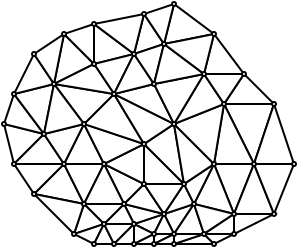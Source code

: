 <?xml version="1.0" encoding="UTF-8"?>
<dia:diagram xmlns:dia="http://www.lysator.liu.se/~alla/dia/">
  <dia:layer name="Background" visible="true">
    <dia:object type="Standard - Polygon" version="0" id="O0">
      <dia:attribute name="obj_pos">
        <dia:point val="9.5,8"/>
      </dia:attribute>
      <dia:attribute name="obj_bb">
        <dia:rectangle val="9.426,7.95;11.574,10.635"/>
      </dia:attribute>
      <dia:attribute name="poly_points">
        <dia:point val="9.5,8"/>
        <dia:point val="11.5,8"/>
        <dia:point val="10.5,10.5"/>
      </dia:attribute>
      <dia:attribute name="line_width">
        <dia:real val="0.1"/>
      </dia:attribute>
      <dia:attribute name="show_background">
        <dia:boolean val="true"/>
      </dia:attribute>
    </dia:object>
    <dia:object type="Standard - Polygon" version="0" id="O1">
      <dia:attribute name="obj_pos">
        <dia:point val="10.5,10.5"/>
      </dia:attribute>
      <dia:attribute name="obj_bb">
        <dia:rectangle val="10.426,7.865;12.574,10.55"/>
      </dia:attribute>
      <dia:attribute name="poly_points">
        <dia:point val="10.5,10.5"/>
        <dia:point val="11.5,8"/>
        <dia:point val="12.5,10.5"/>
      </dia:attribute>
      <dia:attribute name="line_width">
        <dia:real val="0.1"/>
      </dia:attribute>
      <dia:attribute name="show_background">
        <dia:boolean val="true"/>
      </dia:attribute>
    </dia:object>
    <dia:object type="Standard - Polygon" version="0" id="O2">
      <dia:attribute name="obj_pos">
        <dia:point val="11.5,8"/>
      </dia:attribute>
      <dia:attribute name="obj_bb">
        <dia:rectangle val="11.426,7.95;13.574,10.635"/>
      </dia:attribute>
      <dia:attribute name="poly_points">
        <dia:point val="11.5,8"/>
        <dia:point val="13.5,8"/>
        <dia:point val="12.5,10.5"/>
      </dia:attribute>
      <dia:attribute name="line_width">
        <dia:real val="0.1"/>
      </dia:attribute>
      <dia:attribute name="show_background">
        <dia:boolean val="true"/>
      </dia:attribute>
    </dia:object>
    <dia:object type="Standard - Polygon" version="0" id="O3">
      <dia:attribute name="obj_pos">
        <dia:point val="12.5,5"/>
      </dia:attribute>
      <dia:attribute name="obj_bb">
        <dia:rectangle val="9.919,4.95;12.569,8.13"/>
      </dia:attribute>
      <dia:attribute name="poly_points">
        <dia:point val="12.5,5"/>
        <dia:point val="10,5"/>
        <dia:point val="11.5,8"/>
      </dia:attribute>
      <dia:attribute name="line_width">
        <dia:real val="0.1"/>
      </dia:attribute>
      <dia:attribute name="show_background">
        <dia:boolean val="true"/>
      </dia:attribute>
    </dia:object>
    <dia:object type="Standard - Polygon" version="0" id="O4">
      <dia:attribute name="obj_pos">
        <dia:point val="9.5,8"/>
      </dia:attribute>
      <dia:attribute name="obj_bb">
        <dia:rectangle val="9.441,4.84;11.581,8.05"/>
      </dia:attribute>
      <dia:attribute name="poly_points">
        <dia:point val="9.5,8"/>
        <dia:point val="10,5"/>
        <dia:point val="11.5,8"/>
      </dia:attribute>
      <dia:attribute name="line_width">
        <dia:real val="0.1"/>
      </dia:attribute>
      <dia:attribute name="show_background">
        <dia:boolean val="true"/>
      </dia:attribute>
    </dia:object>
    <dia:object type="Standard - Polygon" version="0" id="O5">
      <dia:attribute name="obj_pos">
        <dia:point val="11.5,8"/>
      </dia:attribute>
      <dia:attribute name="obj_bb">
        <dia:rectangle val="11.431,4.842;13.569,8.05"/>
      </dia:attribute>
      <dia:attribute name="poly_points">
        <dia:point val="11.5,8"/>
        <dia:point val="12.5,5"/>
        <dia:point val="13.5,8"/>
      </dia:attribute>
      <dia:attribute name="line_width">
        <dia:real val="0.1"/>
      </dia:attribute>
      <dia:attribute name="show_background">
        <dia:boolean val="true"/>
      </dia:attribute>
    </dia:object>
    <dia:object type="Standard - Polygon" version="0" id="O6">
      <dia:attribute name="obj_pos">
        <dia:point val="7,10.5"/>
      </dia:attribute>
      <dia:attribute name="obj_bb">
        <dia:rectangle val="6.929,9.906;8.622,11.599"/>
      </dia:attribute>
      <dia:attribute name="poly_points">
        <dia:point val="7,10.5"/>
        <dia:point val="7.5,11.5"/>
        <dia:point val="8.5,10"/>
      </dia:attribute>
      <dia:attribute name="line_width">
        <dia:real val="0.1"/>
      </dia:attribute>
      <dia:attribute name="show_background">
        <dia:boolean val="true"/>
      </dia:attribute>
    </dia:object>
    <dia:object type="Standard - Polygon" version="0" id="O7">
      <dia:attribute name="obj_pos">
        <dia:point val="6.5,11.5"/>
      </dia:attribute>
      <dia:attribute name="obj_bb">
        <dia:rectangle val="5.37,10.414;7.099,11.567"/>
      </dia:attribute>
      <dia:attribute name="poly_points">
        <dia:point val="6.5,11.5"/>
        <dia:point val="7,10.5"/>
        <dia:point val="5.5,11"/>
      </dia:attribute>
      <dia:attribute name="line_width">
        <dia:real val="0.1"/>
      </dia:attribute>
      <dia:attribute name="show_background">
        <dia:boolean val="true"/>
      </dia:attribute>
    </dia:object>
    <dia:object type="Standard - Polygon" version="0" id="O8">
      <dia:attribute name="obj_pos">
        <dia:point val="7,10.5"/>
      </dia:attribute>
      <dia:attribute name="obj_bb">
        <dia:rectangle val="4.907,9.925;7.179,11.061"/>
      </dia:attribute>
      <dia:attribute name="poly_points">
        <dia:point val="7,10.5"/>
        <dia:point val="5,10"/>
        <dia:point val="5.5,11"/>
      </dia:attribute>
      <dia:attribute name="line_width">
        <dia:real val="0.1"/>
      </dia:attribute>
      <dia:attribute name="show_background">
        <dia:boolean val="true"/>
      </dia:attribute>
    </dia:object>
    <dia:object type="Standard - Polygon" version="0" id="O9">
      <dia:attribute name="obj_pos">
        <dia:point val="5,10"/>
      </dia:attribute>
      <dia:attribute name="obj_bb">
        <dia:rectangle val="4.902,8.922;7.113,10.58"/>
      </dia:attribute>
      <dia:attribute name="poly_points">
        <dia:point val="5,10"/>
        <dia:point val="6,9"/>
        <dia:point val="7,10.5"/>
      </dia:attribute>
      <dia:attribute name="line_width">
        <dia:real val="0.1"/>
      </dia:attribute>
      <dia:attribute name="show_background">
        <dia:boolean val="true"/>
      </dia:attribute>
    </dia:object>
    <dia:object type="Standard - Polygon" version="0" id="O10">
      <dia:attribute name="obj_pos">
        <dia:point val="6,9"/>
      </dia:attribute>
      <dia:attribute name="obj_bb">
        <dia:rectangle val="5.95,6.879;8.121,9.05"/>
      </dia:attribute>
      <dia:attribute name="poly_points">
        <dia:point val="6,9"/>
        <dia:point val="6,7"/>
        <dia:point val="8,9"/>
      </dia:attribute>
      <dia:attribute name="line_width">
        <dia:real val="0.1"/>
      </dia:attribute>
      <dia:attribute name="show_background">
        <dia:boolean val="true"/>
      </dia:attribute>
    </dia:object>
    <dia:object type="Standard - Polygon" version="0" id="O11">
      <dia:attribute name="obj_pos">
        <dia:point val="7,10.5"/>
      </dia:attribute>
      <dia:attribute name="obj_bb">
        <dia:rectangle val="6.878,8.901;8.57,10.594"/>
      </dia:attribute>
      <dia:attribute name="poly_points">
        <dia:point val="7,10.5"/>
        <dia:point val="8,9"/>
        <dia:point val="8.5,10"/>
      </dia:attribute>
      <dia:attribute name="line_width">
        <dia:real val="0.1"/>
      </dia:attribute>
      <dia:attribute name="show_background">
        <dia:boolean val="true"/>
      </dia:attribute>
    </dia:object>
    <dia:object type="Standard - Polygon" version="0" id="O12">
      <dia:attribute name="obj_pos">
        <dia:point val="6.5,11.5"/>
      </dia:attribute>
      <dia:attribute name="obj_bb">
        <dia:rectangle val="6.419,10.388;7.581,11.55"/>
      </dia:attribute>
      <dia:attribute name="poly_points">
        <dia:point val="6.5,11.5"/>
        <dia:point val="7,10.5"/>
        <dia:point val="7.5,11.5"/>
      </dia:attribute>
      <dia:attribute name="line_width">
        <dia:real val="0.1"/>
      </dia:attribute>
      <dia:attribute name="show_background">
        <dia:boolean val="true"/>
      </dia:attribute>
    </dia:object>
    <dia:object type="Standard - Polygon" version="0" id="O13">
      <dia:attribute name="obj_pos">
        <dia:point val="-0.5,8"/>
      </dia:attribute>
      <dia:attribute name="obj_bb">
        <dia:rectangle val="-1.069,5.931;1.098,8.098"/>
      </dia:attribute>
      <dia:attribute name="poly_points">
        <dia:point val="-0.5,8"/>
        <dia:point val="-1,6"/>
        <dia:point val="1,6.5"/>
      </dia:attribute>
      <dia:attribute name="line_width">
        <dia:real val="0.1"/>
      </dia:attribute>
      <dia:attribute name="show_background">
        <dia:boolean val="true"/>
      </dia:attribute>
    </dia:object>
    <dia:object type="Standard - Polygon" version="0" id="O14">
      <dia:attribute name="obj_pos">
        <dia:point val="1,6.5"/>
      </dia:attribute>
      <dia:attribute name="obj_bb">
        <dia:rectangle val="-1.065,4.394;1.125,6.583"/>
      </dia:attribute>
      <dia:attribute name="poly_points">
        <dia:point val="1,6.5"/>
        <dia:point val="-1,6"/>
        <dia:point val="-0.5,4.5"/>
      </dia:attribute>
      <dia:attribute name="line_width">
        <dia:real val="0.1"/>
      </dia:attribute>
      <dia:attribute name="show_background">
        <dia:boolean val="true"/>
      </dia:attribute>
    </dia:object>
    <dia:object type="Standard - Polygon" version="0" id="O15">
      <dia:attribute name="obj_pos">
        <dia:point val="3,10"/>
      </dia:attribute>
      <dia:attribute name="obj_bb">
        <dia:rectangle val="0.399,7.916;3.09,10.069"/>
      </dia:attribute>
      <dia:attribute name="poly_points">
        <dia:point val="3,10"/>
        <dia:point val="0.5,9.5"/>
        <dia:point val="2,8"/>
      </dia:attribute>
      <dia:attribute name="line_width">
        <dia:real val="0.1"/>
      </dia:attribute>
      <dia:attribute name="show_background">
        <dia:boolean val="true"/>
      </dia:attribute>
    </dia:object>
    <dia:object type="Standard - Polygon" version="0" id="O16">
      <dia:attribute name="obj_pos">
        <dia:point val="0.5,9.5"/>
      </dia:attribute>
      <dia:attribute name="obj_bb">
        <dia:rectangle val="-0.593,7.95;2.121,9.578"/>
      </dia:attribute>
      <dia:attribute name="poly_points">
        <dia:point val="0.5,9.5"/>
        <dia:point val="2,8"/>
        <dia:point val="-0.5,8"/>
      </dia:attribute>
      <dia:attribute name="line_width">
        <dia:real val="0.1"/>
      </dia:attribute>
      <dia:attribute name="show_background">
        <dia:boolean val="true"/>
      </dia:attribute>
    </dia:object>
    <dia:object type="Standard - Polygon" version="0" id="O17">
      <dia:attribute name="obj_pos">
        <dia:point val="1.5,4"/>
      </dia:attribute>
      <dia:attribute name="obj_bb">
        <dia:rectangle val="1.431,1.399;3.584,4.09"/>
      </dia:attribute>
      <dia:attribute name="poly_points">
        <dia:point val="1.5,4"/>
        <dia:point val="2,1.5"/>
        <dia:point val="3.5,3"/>
      </dia:attribute>
      <dia:attribute name="line_width">
        <dia:real val="0.1"/>
      </dia:attribute>
      <dia:attribute name="show_background">
        <dia:boolean val="true"/>
      </dia:attribute>
    </dia:object>
    <dia:object type="Standard - Polygon" version="0" id="O18">
      <dia:attribute name="obj_pos">
        <dia:point val="2,1.5"/>
      </dia:attribute>
      <dia:attribute name="obj_bb">
        <dia:rectangle val="1.907,0.931;3.55,3.121"/>
      </dia:attribute>
      <dia:attribute name="poly_points">
        <dia:point val="2,1.5"/>
        <dia:point val="3.5,1"/>
        <dia:point val="3.5,3"/>
      </dia:attribute>
      <dia:attribute name="line_width">
        <dia:real val="0.1"/>
      </dia:attribute>
      <dia:attribute name="show_background">
        <dia:boolean val="true"/>
      </dia:attribute>
    </dia:object>
    <dia:object type="Standard - Polygon" version="0" id="O19">
      <dia:attribute name="obj_pos">
        <dia:point val="1,6.5"/>
      </dia:attribute>
      <dia:attribute name="obj_bb">
        <dia:rectangle val="-0.585,3.932;1.565,6.619"/>
      </dia:attribute>
      <dia:attribute name="poly_points">
        <dia:point val="1,6.5"/>
        <dia:point val="-0.5,4.5"/>
        <dia:point val="1.5,4"/>
      </dia:attribute>
      <dia:attribute name="line_width">
        <dia:real val="0.1"/>
      </dia:attribute>
      <dia:attribute name="show_background">
        <dia:boolean val="true"/>
      </dia:attribute>
    </dia:object>
    <dia:object type="Standard - Polygon" version="0" id="O20">
      <dia:attribute name="obj_pos">
        <dia:point val="-0.5,4.5"/>
      </dia:attribute>
      <dia:attribute name="obj_bb">
        <dia:rectangle val="-0.593,2.401;1.581,4.575"/>
      </dia:attribute>
      <dia:attribute name="poly_points">
        <dia:point val="-0.5,4.5"/>
        <dia:point val="0.5,2.5"/>
        <dia:point val="1.5,4"/>
      </dia:attribute>
      <dia:attribute name="line_width">
        <dia:real val="0.1"/>
      </dia:attribute>
      <dia:attribute name="show_background">
        <dia:boolean val="true"/>
      </dia:attribute>
    </dia:object>
    <dia:object type="Standard - Polygon" version="0" id="O21">
      <dia:attribute name="obj_pos">
        <dia:point val="1.5,4"/>
      </dia:attribute>
      <dia:attribute name="obj_bb">
        <dia:rectangle val="0.431,1.391;2.073,4.128"/>
      </dia:attribute>
      <dia:attribute name="poly_points">
        <dia:point val="1.5,4"/>
        <dia:point val="0.5,2.5"/>
        <dia:point val="2,1.5"/>
      </dia:attribute>
      <dia:attribute name="line_width">
        <dia:real val="0.1"/>
      </dia:attribute>
      <dia:attribute name="show_background">
        <dia:boolean val="true"/>
      </dia:attribute>
    </dia:object>
    <dia:object type="Standard - Polygon" version="0" id="O22">
      <dia:attribute name="obj_pos">
        <dia:point val="7,2"/>
      </dia:attribute>
      <dia:attribute name="obj_bb">
        <dia:rectangle val="6.932,-0.085;9.619,2.065"/>
      </dia:attribute>
      <dia:attribute name="poly_points">
        <dia:point val="7,2"/>
        <dia:point val="7.5,0"/>
        <dia:point val="9.5,1.5"/>
      </dia:attribute>
      <dia:attribute name="line_width">
        <dia:real val="0.1"/>
      </dia:attribute>
      <dia:attribute name="show_background">
        <dia:boolean val="true"/>
      </dia:attribute>
    </dia:object>
    <dia:object type="Standard - Polygon" version="0" id="O23">
      <dia:attribute name="obj_pos">
        <dia:point val="5.5,2.5"/>
      </dia:attribute>
      <dia:attribute name="obj_bb">
        <dia:rectangle val="5.429,0.378;7.078,2.576"/>
      </dia:attribute>
      <dia:attribute name="poly_points">
        <dia:point val="5.5,2.5"/>
        <dia:point val="6,0.5"/>
        <dia:point val="7,2"/>
      </dia:attribute>
      <dia:attribute name="line_width">
        <dia:real val="0.1"/>
      </dia:attribute>
      <dia:attribute name="show_background">
        <dia:boolean val="true"/>
      </dia:attribute>
    </dia:object>
    <dia:object type="Standard - Polygon" version="0" id="O24">
      <dia:attribute name="obj_pos">
        <dia:point val="7,2"/>
      </dia:attribute>
      <dia:attribute name="obj_bb">
        <dia:rectangle val="5.922,-0.076;7.571,2.122"/>
      </dia:attribute>
      <dia:attribute name="poly_points">
        <dia:point val="7,2"/>
        <dia:point val="6,0.5"/>
        <dia:point val="7.5,0"/>
      </dia:attribute>
      <dia:attribute name="line_width">
        <dia:real val="0.1"/>
      </dia:attribute>
      <dia:attribute name="show_background">
        <dia:boolean val="true"/>
      </dia:attribute>
    </dia:object>
    <dia:object type="Standard - Polygon" version="0" id="O25">
      <dia:attribute name="obj_pos">
        <dia:point val="3.5,3"/>
      </dia:attribute>
      <dia:attribute name="obj_bb">
        <dia:rectangle val="3.45,0.9;5.614,3.064"/>
      </dia:attribute>
      <dia:attribute name="poly_points">
        <dia:point val="3.5,3"/>
        <dia:point val="3.5,1"/>
        <dia:point val="5.5,2.5"/>
      </dia:attribute>
      <dia:attribute name="line_width">
        <dia:real val="0.1"/>
      </dia:attribute>
      <dia:attribute name="show_background">
        <dia:boolean val="true"/>
      </dia:attribute>
    </dia:object>
    <dia:object type="Standard - Polygon" version="0" id="O26">
      <dia:attribute name="obj_pos">
        <dia:point val="8.5,10"/>
      </dia:attribute>
      <dia:attribute name="obj_bb">
        <dia:rectangle val="8.427,7.878;10.583,10.572"/>
      </dia:attribute>
      <dia:attribute name="poly_points">
        <dia:point val="8.5,10"/>
        <dia:point val="9.5,8"/>
        <dia:point val="10.5,10.5"/>
      </dia:attribute>
      <dia:attribute name="line_width">
        <dia:real val="0.1"/>
      </dia:attribute>
      <dia:attribute name="show_background">
        <dia:boolean val="true"/>
      </dia:attribute>
    </dia:object>
    <dia:object type="Standard - Polygon" version="0" id="O27">
      <dia:attribute name="obj_pos">
        <dia:point val="5.5,2.5"/>
      </dia:attribute>
      <dia:attribute name="obj_bb">
        <dia:rectangle val="3.381,0.435;6.068,2.585"/>
      </dia:attribute>
      <dia:attribute name="poly_points">
        <dia:point val="5.5,2.5"/>
        <dia:point val="6,0.5"/>
        <dia:point val="3.5,1"/>
      </dia:attribute>
      <dia:attribute name="line_width">
        <dia:real val="0.1"/>
      </dia:attribute>
      <dia:attribute name="show_background">
        <dia:boolean val="true"/>
      </dia:attribute>
    </dia:object>
    <dia:object type="Standard - Polygon" version="0" id="O28">
      <dia:attribute name="obj_pos">
        <dia:point val="4,11"/>
      </dia:attribute>
      <dia:attribute name="obj_bb">
        <dia:rectangle val="3.879,9.916;5.581,11.05"/>
      </dia:attribute>
      <dia:attribute name="poly_points">
        <dia:point val="4,11"/>
        <dia:point val="5,10"/>
        <dia:point val="5.5,11"/>
      </dia:attribute>
      <dia:attribute name="line_width">
        <dia:real val="0.1"/>
      </dia:attribute>
      <dia:attribute name="show_background">
        <dia:boolean val="true"/>
      </dia:attribute>
    </dia:object>
    <dia:object type="Standard - Polygon" version="0" id="O29">
      <dia:attribute name="obj_pos">
        <dia:point val="5,10"/>
      </dia:attribute>
      <dia:attribute name="obj_bb">
        <dia:rectangle val="2.879,9.95;5.121,11.071"/>
      </dia:attribute>
      <dia:attribute name="poly_points">
        <dia:point val="5,10"/>
        <dia:point val="3,10"/>
        <dia:point val="4,11"/>
      </dia:attribute>
      <dia:attribute name="line_width">
        <dia:real val="0.1"/>
      </dia:attribute>
      <dia:attribute name="show_background">
        <dia:boolean val="true"/>
      </dia:attribute>
    </dia:object>
    <dia:object type="Standard - Polygon" version="0" id="O30">
      <dia:attribute name="obj_pos">
        <dia:point val="2.5,11.5"/>
      </dia:attribute>
      <dia:attribute name="obj_bb">
        <dia:rectangle val="2.421,9.907;4.093,11.579"/>
      </dia:attribute>
      <dia:attribute name="poly_points">
        <dia:point val="2.5,11.5"/>
        <dia:point val="3,10"/>
        <dia:point val="4,11"/>
      </dia:attribute>
      <dia:attribute name="line_width">
        <dia:real val="0.1"/>
      </dia:attribute>
      <dia:attribute name="show_background">
        <dia:boolean val="true"/>
      </dia:attribute>
    </dia:object>
    <dia:object type="Standard - Polygon" version="0" id="O31">
      <dia:attribute name="obj_pos">
        <dia:point val="2.5,11.5"/>
      </dia:attribute>
      <dia:attribute name="obj_bb">
        <dia:rectangle val="0.348,9.419;3.065,11.593"/>
      </dia:attribute>
      <dia:attribute name="poly_points">
        <dia:point val="2.5,11.5"/>
        <dia:point val="0.5,9.5"/>
        <dia:point val="3,10"/>
      </dia:attribute>
      <dia:attribute name="line_width">
        <dia:real val="0.1"/>
      </dia:attribute>
      <dia:attribute name="show_background">
        <dia:boolean val="true"/>
      </dia:attribute>
    </dia:object>
    <dia:object type="Standard - Polygon" version="0" id="O32">
      <dia:attribute name="obj_pos">
        <dia:point val="7.5,11.5"/>
      </dia:attribute>
      <dia:attribute name="obj_bb">
        <dia:rectangle val="7.407,9.887;9.069,11.55"/>
      </dia:attribute>
      <dia:attribute name="poly_points">
        <dia:point val="7.5,11.5"/>
        <dia:point val="8.5,10"/>
        <dia:point val="9,11.5"/>
      </dia:attribute>
      <dia:attribute name="line_width">
        <dia:real val="0.1"/>
      </dia:attribute>
      <dia:attribute name="show_background">
        <dia:boolean val="true"/>
      </dia:attribute>
    </dia:object>
    <dia:object type="Standard - Polygon" version="0" id="O33">
      <dia:attribute name="obj_pos">
        <dia:point val="10.5,10.5"/>
      </dia:attribute>
      <dia:attribute name="obj_bb">
        <dia:rectangle val="8.424,9.929;10.622,11.578"/>
      </dia:attribute>
      <dia:attribute name="poly_points">
        <dia:point val="10.5,10.5"/>
        <dia:point val="8.5,10"/>
        <dia:point val="9,11.5"/>
      </dia:attribute>
      <dia:attribute name="line_width">
        <dia:real val="0.1"/>
      </dia:attribute>
      <dia:attribute name="show_background">
        <dia:boolean val="true"/>
      </dia:attribute>
    </dia:object>
    <dia:object type="Standard - Polygon" version="0" id="O34">
      <dia:attribute name="obj_pos">
        <dia:point val="2.5,11.5"/>
      </dia:attribute>
      <dia:attribute name="obj_bb">
        <dia:rectangle val="2.37,10.914;4.099,12.067"/>
      </dia:attribute>
      <dia:attribute name="poly_points">
        <dia:point val="2.5,11.5"/>
        <dia:point val="4,11"/>
        <dia:point val="3.5,12"/>
      </dia:attribute>
      <dia:attribute name="line_width">
        <dia:real val="0.1"/>
      </dia:attribute>
      <dia:attribute name="show_background">
        <dia:boolean val="true"/>
      </dia:attribute>
    </dia:object>
    <dia:object type="Standard - Polygon" version="0" id="O35">
      <dia:attribute name="obj_pos">
        <dia:point val="3.5,12"/>
      </dia:attribute>
      <dia:attribute name="obj_bb">
        <dia:rectangle val="3.419,10.888;4.581,12.05"/>
      </dia:attribute>
      <dia:attribute name="poly_points">
        <dia:point val="3.5,12"/>
        <dia:point val="4,11"/>
        <dia:point val="4.5,12"/>
      </dia:attribute>
      <dia:attribute name="line_width">
        <dia:real val="0.1"/>
      </dia:attribute>
      <dia:attribute name="show_background">
        <dia:boolean val="true"/>
      </dia:attribute>
    </dia:object>
    <dia:object type="Standard - Polygon" version="0" id="O36">
      <dia:attribute name="obj_pos">
        <dia:point val="4,11"/>
      </dia:attribute>
      <dia:attribute name="obj_bb">
        <dia:rectangle val="3.919,10.95;5.621,12.084"/>
      </dia:attribute>
      <dia:attribute name="poly_points">
        <dia:point val="4,11"/>
        <dia:point val="5.5,11"/>
        <dia:point val="4.5,12"/>
      </dia:attribute>
      <dia:attribute name="line_width">
        <dia:real val="0.1"/>
      </dia:attribute>
      <dia:attribute name="show_background">
        <dia:boolean val="true"/>
      </dia:attribute>
    </dia:object>
    <dia:object type="Standard - Polygon" version="0" id="O37">
      <dia:attribute name="obj_pos">
        <dia:point val="4.5,12"/>
      </dia:attribute>
      <dia:attribute name="obj_bb">
        <dia:rectangle val="4.379,10.879;5.55,12.05"/>
      </dia:attribute>
      <dia:attribute name="poly_points">
        <dia:point val="4.5,12"/>
        <dia:point val="5.5,11"/>
        <dia:point val="5.5,12"/>
      </dia:attribute>
      <dia:attribute name="line_width">
        <dia:real val="0.1"/>
      </dia:attribute>
      <dia:attribute name="show_background">
        <dia:boolean val="true"/>
      </dia:attribute>
    </dia:object>
    <dia:object type="Standard - Polygon" version="0" id="O38">
      <dia:attribute name="obj_pos">
        <dia:point val="5.5,12"/>
      </dia:attribute>
      <dia:attribute name="obj_bb">
        <dia:rectangle val="5.45,10.919;6.612,12.081"/>
      </dia:attribute>
      <dia:attribute name="poly_points">
        <dia:point val="5.5,12"/>
        <dia:point val="6.5,11.5"/>
        <dia:point val="5.5,11"/>
      </dia:attribute>
      <dia:attribute name="line_width">
        <dia:real val="0.1"/>
      </dia:attribute>
      <dia:attribute name="show_background">
        <dia:boolean val="true"/>
      </dia:attribute>
    </dia:object>
    <dia:object type="Standard - Polygon" version="0" id="O39">
      <dia:attribute name="obj_pos">
        <dia:point val="5.5,12"/>
      </dia:attribute>
      <dia:attribute name="obj_bb">
        <dia:rectangle val="5.288,11.419;6.55,12.05"/>
      </dia:attribute>
      <dia:attribute name="poly_points">
        <dia:point val="5.5,12"/>
        <dia:point val="6.5,11.5"/>
        <dia:point val="6.5,12"/>
      </dia:attribute>
      <dia:attribute name="line_width">
        <dia:real val="0.1"/>
      </dia:attribute>
      <dia:attribute name="show_background">
        <dia:boolean val="true"/>
      </dia:attribute>
    </dia:object>
    <dia:object type="Standard - Polygon" version="0" id="O40">
      <dia:attribute name="obj_pos">
        <dia:point val="6.5,12"/>
      </dia:attribute>
      <dia:attribute name="obj_bb">
        <dia:rectangle val="6.45,11.45;7.712,12.081"/>
      </dia:attribute>
      <dia:attribute name="poly_points">
        <dia:point val="6.5,12"/>
        <dia:point val="7.5,11.5"/>
        <dia:point val="6.5,11.5"/>
      </dia:attribute>
      <dia:attribute name="line_width">
        <dia:real val="0.1"/>
      </dia:attribute>
      <dia:attribute name="show_background">
        <dia:boolean val="true"/>
      </dia:attribute>
    </dia:object>
    <dia:object type="Standard - Polygon" version="0" id="O41">
      <dia:attribute name="obj_pos">
        <dia:point val="6.5,12"/>
      </dia:attribute>
      <dia:attribute name="obj_bb">
        <dia:rectangle val="6.288,11.419;7.55,12.05"/>
      </dia:attribute>
      <dia:attribute name="poly_points">
        <dia:point val="6.5,12"/>
        <dia:point val="7.5,11.5"/>
        <dia:point val="7.5,12"/>
      </dia:attribute>
      <dia:attribute name="line_width">
        <dia:real val="0.1"/>
      </dia:attribute>
      <dia:attribute name="show_background">
        <dia:boolean val="true"/>
      </dia:attribute>
    </dia:object>
    <dia:object type="Standard - Polygon" version="0" id="O42">
      <dia:attribute name="obj_pos">
        <dia:point val="7.5,12"/>
      </dia:attribute>
      <dia:attribute name="obj_bb">
        <dia:rectangle val="7.192,11.443;9.621,12.05"/>
      </dia:attribute>
      <dia:attribute name="poly_points">
        <dia:point val="7.5,12"/>
        <dia:point val="9,11.5"/>
        <dia:point val="9.5,12"/>
      </dia:attribute>
      <dia:attribute name="line_width">
        <dia:real val="0.1"/>
      </dia:attribute>
      <dia:attribute name="show_background">
        <dia:boolean val="true"/>
      </dia:attribute>
    </dia:object>
    <dia:object type="Standard - Polygon" version="0" id="O43">
      <dia:attribute name="obj_pos">
        <dia:point val="9,11.5"/>
      </dia:attribute>
      <dia:attribute name="obj_bb">
        <dia:rectangle val="8.879,11.45;10.712,12.061"/>
      </dia:attribute>
      <dia:attribute name="poly_points">
        <dia:point val="9,11.5"/>
        <dia:point val="10.5,11.5"/>
        <dia:point val="9.5,12"/>
      </dia:attribute>
      <dia:attribute name="line_width">
        <dia:real val="0.1"/>
      </dia:attribute>
      <dia:attribute name="show_background">
        <dia:boolean val="true"/>
      </dia:attribute>
    </dia:object>
    <dia:object type="Standard - Polygon" version="0" id="O44">
      <dia:attribute name="obj_pos">
        <dia:point val="9,11.5"/>
      </dia:attribute>
      <dia:attribute name="obj_bb">
        <dia:rectangle val="8.835,10.407;10.55,11.55"/>
      </dia:attribute>
      <dia:attribute name="poly_points">
        <dia:point val="9,11.5"/>
        <dia:point val="10.5,10.5"/>
        <dia:point val="10.5,11.5"/>
      </dia:attribute>
      <dia:attribute name="line_width">
        <dia:real val="0.1"/>
      </dia:attribute>
      <dia:attribute name="show_background">
        <dia:boolean val="true"/>
      </dia:attribute>
    </dia:object>
    <dia:object type="Standard - Polygon" version="0" id="O45">
      <dia:attribute name="obj_pos">
        <dia:point val="7.5,11.5"/>
      </dia:attribute>
      <dia:attribute name="obj_bb">
        <dia:rectangle val="7.45,11.45;9.308,12.069"/>
      </dia:attribute>
      <dia:attribute name="poly_points">
        <dia:point val="7.5,11.5"/>
        <dia:point val="9,11.5"/>
        <dia:point val="7.5,12"/>
      </dia:attribute>
      <dia:attribute name="line_width">
        <dia:real val="0.1"/>
      </dia:attribute>
      <dia:attribute name="show_background">
        <dia:boolean val="true"/>
      </dia:attribute>
    </dia:object>
    <dia:object type="Standard - Polygon" version="0" id="O46">
      <dia:attribute name="obj_pos">
        <dia:point val="10.5,11.5"/>
      </dia:attribute>
      <dia:attribute name="obj_bb">
        <dia:rectangle val="10.45,10.45;12.712,11.581"/>
      </dia:attribute>
      <dia:attribute name="poly_points">
        <dia:point val="10.5,11.5"/>
        <dia:point val="10.5,10.5"/>
        <dia:point val="12.5,10.5"/>
      </dia:attribute>
      <dia:attribute name="line_width">
        <dia:real val="0.1"/>
      </dia:attribute>
      <dia:attribute name="show_background">
        <dia:boolean val="true"/>
      </dia:attribute>
    </dia:object>
    <dia:object type="Standard - Polygon" version="0" id="O47">
      <dia:attribute name="obj_pos">
        <dia:point val="2,8"/>
      </dia:attribute>
      <dia:attribute name="obj_bb">
        <dia:rectangle val="-0.621,6.422;2.093,8.05"/>
      </dia:attribute>
      <dia:attribute name="poly_points">
        <dia:point val="2,8"/>
        <dia:point val="-0.5,8"/>
        <dia:point val="1,6.5"/>
      </dia:attribute>
      <dia:attribute name="line_width">
        <dia:real val="0.1"/>
      </dia:attribute>
      <dia:attribute name="show_background">
        <dia:boolean val="true"/>
      </dia:attribute>
    </dia:object>
    <dia:object type="Standard - Polygon" version="0" id="O48">
      <dia:attribute name="obj_pos">
        <dia:point val="12.5,5"/>
      </dia:attribute>
      <dia:attribute name="obj_bb">
        <dia:rectangle val="9.907,3.422;12.621,5.05"/>
      </dia:attribute>
      <dia:attribute name="poly_points">
        <dia:point val="12.5,5"/>
        <dia:point val="10,5"/>
        <dia:point val="11,3.5"/>
      </dia:attribute>
      <dia:attribute name="line_width">
        <dia:real val="0.1"/>
      </dia:attribute>
      <dia:attribute name="show_background">
        <dia:boolean val="true"/>
      </dia:attribute>
    </dia:object>
    <dia:object type="Standard - Polygon" version="0" id="O49">
      <dia:attribute name="obj_pos">
        <dia:point val="2,8"/>
      </dia:attribute>
      <dia:attribute name="obj_bb">
        <dia:rectangle val="1.919,7.95;4.081,10.112"/>
      </dia:attribute>
      <dia:attribute name="poly_points">
        <dia:point val="2,8"/>
        <dia:point val="4,8"/>
        <dia:point val="3,10"/>
      </dia:attribute>
      <dia:attribute name="line_width">
        <dia:real val="0.1"/>
      </dia:attribute>
      <dia:attribute name="show_background">
        <dia:boolean val="true"/>
      </dia:attribute>
    </dia:object>
    <dia:object type="Standard - Polygon" version="0" id="O50">
      <dia:attribute name="obj_pos">
        <dia:point val="4,8"/>
      </dia:attribute>
      <dia:attribute name="obj_bb">
        <dia:rectangle val="3.888,7.888;6.084,10.084"/>
      </dia:attribute>
      <dia:attribute name="poly_points">
        <dia:point val="4,8"/>
        <dia:point val="6,9"/>
        <dia:point val="5,10"/>
      </dia:attribute>
      <dia:attribute name="line_width">
        <dia:real val="0.1"/>
      </dia:attribute>
      <dia:attribute name="show_background">
        <dia:boolean val="true"/>
      </dia:attribute>
    </dia:object>
    <dia:object type="Standard - Polygon" version="0" id="O51">
      <dia:attribute name="obj_pos">
        <dia:point val="3,10"/>
      </dia:attribute>
      <dia:attribute name="obj_bb">
        <dia:rectangle val="2.919,7.888;5.081,10.05"/>
      </dia:attribute>
      <dia:attribute name="poly_points">
        <dia:point val="3,10"/>
        <dia:point val="4,8"/>
        <dia:point val="5,10"/>
      </dia:attribute>
      <dia:attribute name="line_width">
        <dia:real val="0.1"/>
      </dia:attribute>
      <dia:attribute name="show_background">
        <dia:boolean val="true"/>
      </dia:attribute>
    </dia:object>
    <dia:object type="Standard - Polygon" version="0" id="O52">
      <dia:attribute name="obj_pos">
        <dia:point val="6,9"/>
      </dia:attribute>
      <dia:attribute name="obj_bb">
        <dia:rectangle val="5.907,8.95;8.093,10.59"/>
      </dia:attribute>
      <dia:attribute name="poly_points">
        <dia:point val="6,9"/>
        <dia:point val="8,9"/>
        <dia:point val="7,10.5"/>
      </dia:attribute>
      <dia:attribute name="line_width">
        <dia:real val="0.1"/>
      </dia:attribute>
      <dia:attribute name="show_background">
        <dia:boolean val="true"/>
      </dia:attribute>
    </dia:object>
    <dia:object type="Standard - Polygon" version="0" id="O53">
      <dia:attribute name="obj_pos">
        <dia:point val="3,6"/>
      </dia:attribute>
      <dia:attribute name="obj_bb">
        <dia:rectangle val="1.919,5.888;4.081,8.05"/>
      </dia:attribute>
      <dia:attribute name="poly_points">
        <dia:point val="3,6"/>
        <dia:point val="4,8"/>
        <dia:point val="2,8"/>
      </dia:attribute>
      <dia:attribute name="line_width">
        <dia:real val="0.1"/>
      </dia:attribute>
      <dia:attribute name="show_background">
        <dia:boolean val="true"/>
      </dia:attribute>
    </dia:object>
    <dia:object type="Standard - Polygon" version="0" id="O54">
      <dia:attribute name="obj_pos">
        <dia:point val="4,8"/>
      </dia:attribute>
      <dia:attribute name="obj_bb">
        <dia:rectangle val="3.888,6.919;6.05,9.081"/>
      </dia:attribute>
      <dia:attribute name="poly_points">
        <dia:point val="4,8"/>
        <dia:point val="6,7"/>
        <dia:point val="6,9"/>
      </dia:attribute>
      <dia:attribute name="line_width">
        <dia:real val="0.1"/>
      </dia:attribute>
      <dia:attribute name="show_background">
        <dia:boolean val="true"/>
      </dia:attribute>
    </dia:object>
    <dia:object type="Standard - Polygon" version="0" id="O55">
      <dia:attribute name="obj_pos">
        <dia:point val="3,6"/>
      </dia:attribute>
      <dia:attribute name="obj_bb">
        <dia:rectangle val="2.901,5.914;6.13,8.067"/>
      </dia:attribute>
      <dia:attribute name="poly_points">
        <dia:point val="3,6"/>
        <dia:point val="6,7"/>
        <dia:point val="4,8"/>
      </dia:attribute>
      <dia:attribute name="line_width">
        <dia:real val="0.1"/>
      </dia:attribute>
      <dia:attribute name="show_background">
        <dia:boolean val="true"/>
      </dia:attribute>
    </dia:object>
    <dia:object type="Standard - Polygon" version="0" id="O56">
      <dia:attribute name="obj_pos">
        <dia:point val="3,6"/>
      </dia:attribute>
      <dia:attribute name="obj_bb">
        <dia:rectangle val="2.907,4.419;6.112,7.09"/>
      </dia:attribute>
      <dia:attribute name="poly_points">
        <dia:point val="3,6"/>
        <dia:point val="4.5,4.5"/>
        <dia:point val="6,7"/>
      </dia:attribute>
      <dia:attribute name="line_width">
        <dia:real val="0.1"/>
      </dia:attribute>
      <dia:attribute name="show_background">
        <dia:boolean val="true"/>
      </dia:attribute>
    </dia:object>
    <dia:object type="Standard - Polygon" version="0" id="O57">
      <dia:attribute name="obj_pos">
        <dia:point val="6,7"/>
      </dia:attribute>
      <dia:attribute name="obj_bb">
        <dia:rectangle val="5.922,5.915;8.075,9.146"/>
      </dia:attribute>
      <dia:attribute name="poly_points">
        <dia:point val="6,7"/>
        <dia:point val="7.5,6"/>
        <dia:point val="8,9"/>
      </dia:attribute>
      <dia:attribute name="line_width">
        <dia:real val="0.1"/>
      </dia:attribute>
      <dia:attribute name="show_background">
        <dia:boolean val="true"/>
      </dia:attribute>
    </dia:object>
    <dia:object type="Standard - Polygon" version="0" id="O58">
      <dia:attribute name="obj_pos">
        <dia:point val="4.5,4.5"/>
      </dia:attribute>
      <dia:attribute name="obj_bb">
        <dia:rectangle val="4.369,4.378;7.599,7.071"/>
      </dia:attribute>
      <dia:attribute name="poly_points">
        <dia:point val="4.5,4.5"/>
        <dia:point val="7.5,6"/>
        <dia:point val="6,7"/>
      </dia:attribute>
      <dia:attribute name="line_width">
        <dia:real val="0.1"/>
      </dia:attribute>
      <dia:attribute name="show_background">
        <dia:boolean val="true"/>
      </dia:attribute>
    </dia:object>
    <dia:object type="Standard - Polygon" version="0" id="O59">
      <dia:attribute name="obj_pos">
        <dia:point val="8,9"/>
      </dia:attribute>
      <dia:attribute name="obj_bb">
        <dia:rectangle val="7.936,7.854;9.629,10.112"/>
      </dia:attribute>
      <dia:attribute name="poly_points">
        <dia:point val="8,9"/>
        <dia:point val="9.5,8"/>
        <dia:point val="8.5,10"/>
      </dia:attribute>
      <dia:attribute name="line_width">
        <dia:real val="0.1"/>
      </dia:attribute>
      <dia:attribute name="show_background">
        <dia:boolean val="true"/>
      </dia:attribute>
    </dia:object>
    <dia:object type="Standard - Polygon" version="0" id="O60">
      <dia:attribute name="obj_pos">
        <dia:point val="8,9"/>
      </dia:attribute>
      <dia:attribute name="obj_bb">
        <dia:rectangle val="7.425,5.854;9.578,9.085"/>
      </dia:attribute>
      <dia:attribute name="poly_points">
        <dia:point val="8,9"/>
        <dia:point val="7.5,6"/>
        <dia:point val="9.5,8"/>
      </dia:attribute>
      <dia:attribute name="line_width">
        <dia:real val="0.1"/>
      </dia:attribute>
      <dia:attribute name="show_background">
        <dia:boolean val="true"/>
      </dia:attribute>
    </dia:object>
    <dia:object type="Standard - Polygon" version="0" id="O61">
      <dia:attribute name="obj_pos">
        <dia:point val="7.5,6"/>
      </dia:attribute>
      <dia:attribute name="obj_bb">
        <dia:rectangle val="7.411,4.921;10.064,8.104"/>
      </dia:attribute>
      <dia:attribute name="poly_points">
        <dia:point val="7.5,6"/>
        <dia:point val="10,5"/>
        <dia:point val="9.5,8"/>
      </dia:attribute>
      <dia:attribute name="line_width">
        <dia:real val="0.1"/>
      </dia:attribute>
      <dia:attribute name="show_background">
        <dia:boolean val="true"/>
      </dia:attribute>
    </dia:object>
    <dia:object type="Standard - Polygon" version="0" id="O62">
      <dia:attribute name="obj_pos">
        <dia:point val="7.5,6"/>
      </dia:attribute>
      <dia:attribute name="obj_bb">
        <dia:rectangle val="7.381,3.407;10.076,6.102"/>
      </dia:attribute>
      <dia:attribute name="poly_points">
        <dia:point val="7.5,6"/>
        <dia:point val="9,3.5"/>
        <dia:point val="10,5"/>
      </dia:attribute>
      <dia:attribute name="line_width">
        <dia:real val="0.1"/>
      </dia:attribute>
      <dia:attribute name="show_background">
        <dia:boolean val="true"/>
      </dia:attribute>
    </dia:object>
    <dia:object type="Standard - Polygon" version="0" id="O63">
      <dia:attribute name="obj_pos">
        <dia:point val="4.5,4.5"/>
      </dia:attribute>
      <dia:attribute name="obj_bb">
        <dia:rectangle val="4.357,3.942;7.612,6.112"/>
      </dia:attribute>
      <dia:attribute name="poly_points">
        <dia:point val="4.5,4.5"/>
        <dia:point val="6.5,4"/>
        <dia:point val="7.5,6"/>
      </dia:attribute>
      <dia:attribute name="line_width">
        <dia:real val="0.1"/>
      </dia:attribute>
      <dia:attribute name="show_background">
        <dia:boolean val="true"/>
      </dia:attribute>
    </dia:object>
    <dia:object type="Standard - Polygon" version="0" id="O64">
      <dia:attribute name="obj_pos">
        <dia:point val="6.5,4"/>
      </dia:attribute>
      <dia:attribute name="obj_bb">
        <dia:rectangle val="6.426,3.429;9.101,6.104"/>
      </dia:attribute>
      <dia:attribute name="poly_points">
        <dia:point val="6.5,4"/>
        <dia:point val="9,3.5"/>
        <dia:point val="7.5,6"/>
      </dia:attribute>
      <dia:attribute name="line_width">
        <dia:real val="0.1"/>
      </dia:attribute>
      <dia:attribute name="show_background">
        <dia:boolean val="true"/>
      </dia:attribute>
    </dia:object>
    <dia:object type="Standard - Polygon" version="0" id="O65">
      <dia:attribute name="obj_pos">
        <dia:point val="1.5,4"/>
      </dia:attribute>
      <dia:attribute name="obj_bb">
        <dia:rectangle val="1.385,3.93;4.604,6.076"/>
      </dia:attribute>
      <dia:attribute name="poly_points">
        <dia:point val="1.5,4"/>
        <dia:point val="4.5,4.5"/>
        <dia:point val="3,6"/>
      </dia:attribute>
      <dia:attribute name="line_width">
        <dia:real val="0.1"/>
      </dia:attribute>
      <dia:attribute name="show_background">
        <dia:boolean val="true"/>
      </dia:attribute>
    </dia:object>
    <dia:object type="Standard - Polygon" version="0" id="O66">
      <dia:attribute name="obj_pos">
        <dia:point val="1,6.5"/>
      </dia:attribute>
      <dia:attribute name="obj_bb">
        <dia:rectangle val="0.919,5.925;3.093,8.099"/>
      </dia:attribute>
      <dia:attribute name="poly_points">
        <dia:point val="1,6.5"/>
        <dia:point val="3,6"/>
        <dia:point val="2,8"/>
      </dia:attribute>
      <dia:attribute name="line_width">
        <dia:real val="0.1"/>
      </dia:attribute>
      <dia:attribute name="show_background">
        <dia:boolean val="true"/>
      </dia:attribute>
    </dia:object>
    <dia:object type="Standard - Polygon" version="0" id="O67">
      <dia:attribute name="obj_pos">
        <dia:point val="1,6.5"/>
      </dia:attribute>
      <dia:attribute name="obj_bb">
        <dia:rectangle val="0.935,3.881;3.085,6.568"/>
      </dia:attribute>
      <dia:attribute name="poly_points">
        <dia:point val="1,6.5"/>
        <dia:point val="1.5,4"/>
        <dia:point val="3,6"/>
      </dia:attribute>
      <dia:attribute name="line_width">
        <dia:real val="0.1"/>
      </dia:attribute>
      <dia:attribute name="show_background">
        <dia:boolean val="true"/>
      </dia:attribute>
    </dia:object>
    <dia:object type="Standard - Polygon" version="0" id="O68">
      <dia:attribute name="obj_pos">
        <dia:point val="3.5,3"/>
      </dia:attribute>
      <dia:attribute name="obj_bb">
        <dia:rectangle val="3.419,2.425;5.593,4.599"/>
      </dia:attribute>
      <dia:attribute name="poly_points">
        <dia:point val="3.5,3"/>
        <dia:point val="5.5,2.5"/>
        <dia:point val="4.5,4.5"/>
      </dia:attribute>
      <dia:attribute name="line_width">
        <dia:real val="0.1"/>
      </dia:attribute>
      <dia:attribute name="show_background">
        <dia:boolean val="true"/>
      </dia:attribute>
    </dia:object>
    <dia:object type="Standard - Polygon" version="0" id="O69">
      <dia:attribute name="obj_pos">
        <dia:point val="1.5,4"/>
      </dia:attribute>
      <dia:attribute name="obj_bb">
        <dia:rectangle val="1.34,2.936;4.606,4.568"/>
      </dia:attribute>
      <dia:attribute name="poly_points">
        <dia:point val="1.5,4"/>
        <dia:point val="3.5,3"/>
        <dia:point val="4.5,4.5"/>
      </dia:attribute>
      <dia:attribute name="line_width">
        <dia:real val="0.1"/>
      </dia:attribute>
      <dia:attribute name="show_background">
        <dia:boolean val="true"/>
      </dia:attribute>
    </dia:object>
    <dia:object type="Standard - Polygon" version="0" id="O70">
      <dia:attribute name="obj_pos">
        <dia:point val="4.5,4.5"/>
      </dia:attribute>
      <dia:attribute name="obj_bb">
        <dia:rectangle val="4.407,2.401;6.581,4.575"/>
      </dia:attribute>
      <dia:attribute name="poly_points">
        <dia:point val="4.5,4.5"/>
        <dia:point val="5.5,2.5"/>
        <dia:point val="6.5,4"/>
      </dia:attribute>
      <dia:attribute name="line_width">
        <dia:real val="0.1"/>
      </dia:attribute>
      <dia:attribute name="show_background">
        <dia:boolean val="true"/>
      </dia:attribute>
    </dia:object>
    <dia:object type="Standard - Polygon" version="0" id="O71">
      <dia:attribute name="obj_pos">
        <dia:point val="5.5,2.5"/>
      </dia:attribute>
      <dia:attribute name="obj_bb">
        <dia:rectangle val="5.422,1.924;7.071,4.122"/>
      </dia:attribute>
      <dia:attribute name="poly_points">
        <dia:point val="5.5,2.5"/>
        <dia:point val="7,2"/>
        <dia:point val="6.5,4"/>
      </dia:attribute>
      <dia:attribute name="line_width">
        <dia:real val="0.1"/>
      </dia:attribute>
      <dia:attribute name="show_background">
        <dia:boolean val="true"/>
      </dia:attribute>
    </dia:object>
    <dia:object type="Standard - Polygon" version="0" id="O72">
      <dia:attribute name="obj_pos">
        <dia:point val="6.5,4"/>
      </dia:attribute>
      <dia:attribute name="obj_bb">
        <dia:rectangle val="6.432,1.915;9.119,4.065"/>
      </dia:attribute>
      <dia:attribute name="poly_points">
        <dia:point val="6.5,4"/>
        <dia:point val="7,2"/>
        <dia:point val="9,3.5"/>
      </dia:attribute>
      <dia:attribute name="line_width">
        <dia:real val="0.1"/>
      </dia:attribute>
      <dia:attribute name="show_background">
        <dia:boolean val="true"/>
      </dia:attribute>
    </dia:object>
    <dia:object type="Standard - Polygon" version="0" id="O73">
      <dia:attribute name="obj_pos">
        <dia:point val="9,3.5"/>
      </dia:attribute>
      <dia:attribute name="obj_bb">
        <dia:rectangle val="8.907,3.45;11.093,5.09"/>
      </dia:attribute>
      <dia:attribute name="poly_points">
        <dia:point val="9,3.5"/>
        <dia:point val="11,3.5"/>
        <dia:point val="10,5"/>
      </dia:attribute>
      <dia:attribute name="line_width">
        <dia:real val="0.1"/>
      </dia:attribute>
      <dia:attribute name="show_background">
        <dia:boolean val="true"/>
      </dia:attribute>
    </dia:object>
    <dia:object type="Standard - Polygon" version="0" id="O74">
      <dia:attribute name="obj_pos">
        <dia:point val="9,3.5"/>
      </dia:attribute>
      <dia:attribute name="obj_bb">
        <dia:rectangle val="8.936,1.386;11.1,3.55"/>
      </dia:attribute>
      <dia:attribute name="poly_points">
        <dia:point val="9,3.5"/>
        <dia:point val="9.5,1.5"/>
        <dia:point val="11,3.5"/>
      </dia:attribute>
      <dia:attribute name="line_width">
        <dia:real val="0.1"/>
      </dia:attribute>
      <dia:attribute name="show_background">
        <dia:boolean val="true"/>
      </dia:attribute>
    </dia:object>
    <dia:object type="Standard - Polygon" version="0" id="O75">
      <dia:attribute name="obj_pos">
        <dia:point val="7,2"/>
      </dia:attribute>
      <dia:attribute name="obj_bb">
        <dia:rectangle val="6.881,1.435;9.568,3.585"/>
      </dia:attribute>
      <dia:attribute name="poly_points">
        <dia:point val="7,2"/>
        <dia:point val="9.5,1.5"/>
        <dia:point val="9,3.5"/>
      </dia:attribute>
      <dia:attribute name="line_width">
        <dia:real val="0.1"/>
      </dia:attribute>
      <dia:attribute name="show_background">
        <dia:boolean val="true"/>
      </dia:attribute>
    </dia:object>
    <dia:object type="Standard - Ellipse" version="0" id="O76">
      <dia:attribute name="obj_pos">
        <dia:point val="11.4,7.9"/>
      </dia:attribute>
      <dia:attribute name="obj_bb">
        <dia:rectangle val="11.35,7.85;11.65,8.15"/>
      </dia:attribute>
      <dia:attribute name="elem_corner">
        <dia:point val="11.4,7.9"/>
      </dia:attribute>
      <dia:attribute name="elem_width">
        <dia:real val="0.2"/>
      </dia:attribute>
      <dia:attribute name="elem_height">
        <dia:real val="0.2"/>
      </dia:attribute>
      <dia:attribute name="border_width">
        <dia:real val="0.1"/>
      </dia:attribute>
    </dia:object>
    <dia:object type="Standard - Ellipse" version="0" id="O77">
      <dia:attribute name="obj_pos">
        <dia:point val="10.4,10.4"/>
      </dia:attribute>
      <dia:attribute name="obj_bb">
        <dia:rectangle val="10.35,10.35;10.65,10.65"/>
      </dia:attribute>
      <dia:attribute name="elem_corner">
        <dia:point val="10.4,10.4"/>
      </dia:attribute>
      <dia:attribute name="elem_width">
        <dia:real val="0.2"/>
      </dia:attribute>
      <dia:attribute name="elem_height">
        <dia:real val="0.2"/>
      </dia:attribute>
      <dia:attribute name="border_width">
        <dia:real val="0.1"/>
      </dia:attribute>
    </dia:object>
    <dia:object type="Standard - Ellipse" version="0" id="O78">
      <dia:attribute name="obj_pos">
        <dia:point val="8.4,9.9"/>
      </dia:attribute>
      <dia:attribute name="obj_bb">
        <dia:rectangle val="8.35,9.85;8.65,10.15"/>
      </dia:attribute>
      <dia:attribute name="elem_corner">
        <dia:point val="8.4,9.9"/>
      </dia:attribute>
      <dia:attribute name="elem_width">
        <dia:real val="0.2"/>
      </dia:attribute>
      <dia:attribute name="elem_height">
        <dia:real val="0.2"/>
      </dia:attribute>
      <dia:attribute name="border_width">
        <dia:real val="0.1"/>
      </dia:attribute>
    </dia:object>
    <dia:object type="Standard - Ellipse" version="0" id="O79">
      <dia:attribute name="obj_pos">
        <dia:point val="9.4,7.9"/>
      </dia:attribute>
      <dia:attribute name="obj_bb">
        <dia:rectangle val="9.35,7.85;9.65,8.15"/>
      </dia:attribute>
      <dia:attribute name="elem_corner">
        <dia:point val="9.4,7.9"/>
      </dia:attribute>
      <dia:attribute name="elem_width">
        <dia:real val="0.2"/>
      </dia:attribute>
      <dia:attribute name="elem_height">
        <dia:real val="0.2"/>
      </dia:attribute>
      <dia:attribute name="border_width">
        <dia:real val="0.1"/>
      </dia:attribute>
    </dia:object>
    <dia:object type="Standard - Ellipse" version="0" id="O80">
      <dia:attribute name="obj_pos">
        <dia:point val="9.9,4.9"/>
      </dia:attribute>
      <dia:attribute name="obj_bb">
        <dia:rectangle val="9.85,4.85;10.15,5.15"/>
      </dia:attribute>
      <dia:attribute name="elem_corner">
        <dia:point val="9.9,4.9"/>
      </dia:attribute>
      <dia:attribute name="elem_width">
        <dia:real val="0.2"/>
      </dia:attribute>
      <dia:attribute name="elem_height">
        <dia:real val="0.2"/>
      </dia:attribute>
      <dia:attribute name="border_width">
        <dia:real val="0.1"/>
      </dia:attribute>
    </dia:object>
    <dia:object type="Standard - Ellipse" version="0" id="O81">
      <dia:attribute name="obj_pos">
        <dia:point val="10.9,3.4"/>
      </dia:attribute>
      <dia:attribute name="obj_bb">
        <dia:rectangle val="10.85,3.35;11.15,3.65"/>
      </dia:attribute>
      <dia:attribute name="elem_corner">
        <dia:point val="10.9,3.4"/>
      </dia:attribute>
      <dia:attribute name="elem_width">
        <dia:real val="0.2"/>
      </dia:attribute>
      <dia:attribute name="elem_height">
        <dia:real val="0.2"/>
      </dia:attribute>
      <dia:attribute name="border_width">
        <dia:real val="0.1"/>
      </dia:attribute>
    </dia:object>
    <dia:object type="Standard - Ellipse" version="0" id="O82">
      <dia:attribute name="obj_pos">
        <dia:point val="9.4,1.4"/>
      </dia:attribute>
      <dia:attribute name="obj_bb">
        <dia:rectangle val="9.35,1.35;9.65,1.65"/>
      </dia:attribute>
      <dia:attribute name="elem_corner">
        <dia:point val="9.4,1.4"/>
      </dia:attribute>
      <dia:attribute name="elem_width">
        <dia:real val="0.2"/>
      </dia:attribute>
      <dia:attribute name="elem_height">
        <dia:real val="0.2"/>
      </dia:attribute>
      <dia:attribute name="border_width">
        <dia:real val="0.1"/>
      </dia:attribute>
    </dia:object>
    <dia:object type="Standard - Ellipse" version="0" id="O83">
      <dia:attribute name="obj_pos">
        <dia:point val="8.9,3.4"/>
      </dia:attribute>
      <dia:attribute name="obj_bb">
        <dia:rectangle val="8.85,3.35;9.15,3.65"/>
      </dia:attribute>
      <dia:attribute name="elem_corner">
        <dia:point val="8.9,3.4"/>
      </dia:attribute>
      <dia:attribute name="elem_width">
        <dia:real val="0.2"/>
      </dia:attribute>
      <dia:attribute name="elem_height">
        <dia:real val="0.2"/>
      </dia:attribute>
      <dia:attribute name="border_width">
        <dia:real val="0.1"/>
      </dia:attribute>
    </dia:object>
    <dia:object type="Standard - Ellipse" version="0" id="O84">
      <dia:attribute name="obj_pos">
        <dia:point val="6.9,1.9"/>
      </dia:attribute>
      <dia:attribute name="obj_bb">
        <dia:rectangle val="6.85,1.85;7.15,2.15"/>
      </dia:attribute>
      <dia:attribute name="elem_corner">
        <dia:point val="6.9,1.9"/>
      </dia:attribute>
      <dia:attribute name="elem_width">
        <dia:real val="0.2"/>
      </dia:attribute>
      <dia:attribute name="elem_height">
        <dia:real val="0.2"/>
      </dia:attribute>
      <dia:attribute name="border_width">
        <dia:real val="0.1"/>
      </dia:attribute>
    </dia:object>
    <dia:object type="Standard - Ellipse" version="0" id="O85">
      <dia:attribute name="obj_pos">
        <dia:point val="5.4,2.4"/>
      </dia:attribute>
      <dia:attribute name="obj_bb">
        <dia:rectangle val="5.35,2.35;5.65,2.65"/>
      </dia:attribute>
      <dia:attribute name="elem_corner">
        <dia:point val="5.4,2.4"/>
      </dia:attribute>
      <dia:attribute name="elem_width">
        <dia:real val="0.2"/>
      </dia:attribute>
      <dia:attribute name="elem_height">
        <dia:real val="0.2"/>
      </dia:attribute>
      <dia:attribute name="border_width">
        <dia:real val="0.1"/>
      </dia:attribute>
    </dia:object>
    <dia:object type="Standard - Ellipse" version="0" id="O86">
      <dia:attribute name="obj_pos">
        <dia:point val="3.4,2.9"/>
      </dia:attribute>
      <dia:attribute name="obj_bb">
        <dia:rectangle val="3.35,2.85;3.65,3.15"/>
      </dia:attribute>
      <dia:attribute name="elem_corner">
        <dia:point val="3.4,2.9"/>
      </dia:attribute>
      <dia:attribute name="elem_width">
        <dia:real val="0.2"/>
      </dia:attribute>
      <dia:attribute name="elem_height">
        <dia:real val="0.2"/>
      </dia:attribute>
      <dia:attribute name="border_width">
        <dia:real val="0.1"/>
      </dia:attribute>
    </dia:object>
    <dia:object type="Standard - Ellipse" version="0" id="O87">
      <dia:attribute name="obj_pos">
        <dia:point val="1.4,3.9"/>
      </dia:attribute>
      <dia:attribute name="obj_bb">
        <dia:rectangle val="1.35,3.85;1.65,4.15"/>
      </dia:attribute>
      <dia:attribute name="elem_corner">
        <dia:point val="1.4,3.9"/>
      </dia:attribute>
      <dia:attribute name="elem_width">
        <dia:real val="0.2"/>
      </dia:attribute>
      <dia:attribute name="elem_height">
        <dia:real val="0.2"/>
      </dia:attribute>
      <dia:attribute name="border_width">
        <dia:real val="0.1"/>
      </dia:attribute>
    </dia:object>
    <dia:object type="Standard - Ellipse" version="0" id="O88">
      <dia:attribute name="obj_pos">
        <dia:point val="0.9,6.4"/>
      </dia:attribute>
      <dia:attribute name="obj_bb">
        <dia:rectangle val="0.85,6.35;1.15,6.65"/>
      </dia:attribute>
      <dia:attribute name="elem_corner">
        <dia:point val="0.9,6.4"/>
      </dia:attribute>
      <dia:attribute name="elem_width">
        <dia:real val="0.2"/>
      </dia:attribute>
      <dia:attribute name="elem_height">
        <dia:real val="0.2"/>
      </dia:attribute>
      <dia:attribute name="border_width">
        <dia:real val="0.1"/>
      </dia:attribute>
    </dia:object>
    <dia:object type="Standard - Ellipse" version="0" id="O89">
      <dia:attribute name="obj_pos">
        <dia:point val="2.9,5.9"/>
      </dia:attribute>
      <dia:attribute name="obj_bb">
        <dia:rectangle val="2.85,5.85;3.15,6.15"/>
      </dia:attribute>
      <dia:attribute name="elem_corner">
        <dia:point val="2.9,5.9"/>
      </dia:attribute>
      <dia:attribute name="elem_width">
        <dia:real val="0.2"/>
      </dia:attribute>
      <dia:attribute name="elem_height">
        <dia:real val="0.2"/>
      </dia:attribute>
      <dia:attribute name="border_width">
        <dia:real val="0.1"/>
      </dia:attribute>
    </dia:object>
    <dia:object type="Standard - Ellipse" version="0" id="O90">
      <dia:attribute name="obj_pos">
        <dia:point val="4.4,4.4"/>
      </dia:attribute>
      <dia:attribute name="obj_bb">
        <dia:rectangle val="4.35,4.35;4.65,4.65"/>
      </dia:attribute>
      <dia:attribute name="elem_corner">
        <dia:point val="4.4,4.4"/>
      </dia:attribute>
      <dia:attribute name="elem_width">
        <dia:real val="0.2"/>
      </dia:attribute>
      <dia:attribute name="elem_height">
        <dia:real val="0.2"/>
      </dia:attribute>
      <dia:attribute name="border_width">
        <dia:real val="0.1"/>
      </dia:attribute>
    </dia:object>
    <dia:object type="Standard - Ellipse" version="0" id="O91">
      <dia:attribute name="obj_pos">
        <dia:point val="6.4,3.9"/>
      </dia:attribute>
      <dia:attribute name="obj_bb">
        <dia:rectangle val="6.35,3.85;6.65,4.15"/>
      </dia:attribute>
      <dia:attribute name="elem_corner">
        <dia:point val="6.4,3.9"/>
      </dia:attribute>
      <dia:attribute name="elem_width">
        <dia:real val="0.2"/>
      </dia:attribute>
      <dia:attribute name="elem_height">
        <dia:real val="0.2"/>
      </dia:attribute>
      <dia:attribute name="border_width">
        <dia:real val="0.1"/>
      </dia:attribute>
    </dia:object>
    <dia:object type="Standard - Ellipse" version="0" id="O92">
      <dia:attribute name="obj_pos">
        <dia:point val="1.9,7.9"/>
      </dia:attribute>
      <dia:attribute name="obj_bb">
        <dia:rectangle val="1.85,7.85;2.15,8.15"/>
      </dia:attribute>
      <dia:attribute name="elem_corner">
        <dia:point val="1.9,7.9"/>
      </dia:attribute>
      <dia:attribute name="elem_width">
        <dia:real val="0.2"/>
      </dia:attribute>
      <dia:attribute name="elem_height">
        <dia:real val="0.2"/>
      </dia:attribute>
      <dia:attribute name="border_width">
        <dia:real val="0.1"/>
      </dia:attribute>
    </dia:object>
    <dia:object type="Standard - Ellipse" version="0" id="O93">
      <dia:attribute name="obj_pos">
        <dia:point val="3.9,7.9"/>
      </dia:attribute>
      <dia:attribute name="obj_bb">
        <dia:rectangle val="3.85,7.85;4.15,8.15"/>
      </dia:attribute>
      <dia:attribute name="elem_corner">
        <dia:point val="3.9,7.9"/>
      </dia:attribute>
      <dia:attribute name="elem_width">
        <dia:real val="0.2"/>
      </dia:attribute>
      <dia:attribute name="elem_height">
        <dia:real val="0.2"/>
      </dia:attribute>
      <dia:attribute name="border_width">
        <dia:real val="0.1"/>
      </dia:attribute>
    </dia:object>
    <dia:object type="Standard - Ellipse" version="0" id="O94">
      <dia:attribute name="obj_pos">
        <dia:point val="5.9,6.9"/>
      </dia:attribute>
      <dia:attribute name="obj_bb">
        <dia:rectangle val="5.85,6.85;6.15,7.15"/>
      </dia:attribute>
      <dia:attribute name="elem_corner">
        <dia:point val="5.9,6.9"/>
      </dia:attribute>
      <dia:attribute name="elem_width">
        <dia:real val="0.2"/>
      </dia:attribute>
      <dia:attribute name="elem_height">
        <dia:real val="0.2"/>
      </dia:attribute>
      <dia:attribute name="border_width">
        <dia:real val="0.1"/>
      </dia:attribute>
    </dia:object>
    <dia:object type="Standard - Ellipse" version="0" id="O95">
      <dia:attribute name="obj_pos">
        <dia:point val="7.4,5.9"/>
      </dia:attribute>
      <dia:attribute name="obj_bb">
        <dia:rectangle val="7.35,5.85;7.65,6.15"/>
      </dia:attribute>
      <dia:attribute name="elem_corner">
        <dia:point val="7.4,5.9"/>
      </dia:attribute>
      <dia:attribute name="elem_width">
        <dia:real val="0.2"/>
      </dia:attribute>
      <dia:attribute name="elem_height">
        <dia:real val="0.2"/>
      </dia:attribute>
      <dia:attribute name="border_width">
        <dia:real val="0.1"/>
      </dia:attribute>
    </dia:object>
    <dia:object type="Standard - Ellipse" version="0" id="O96">
      <dia:attribute name="obj_pos">
        <dia:point val="7.9,8.9"/>
      </dia:attribute>
      <dia:attribute name="obj_bb">
        <dia:rectangle val="7.85,8.85;8.15,9.15"/>
      </dia:attribute>
      <dia:attribute name="elem_corner">
        <dia:point val="7.9,8.9"/>
      </dia:attribute>
      <dia:attribute name="elem_width">
        <dia:real val="0.2"/>
      </dia:attribute>
      <dia:attribute name="elem_height">
        <dia:real val="0.2"/>
      </dia:attribute>
      <dia:attribute name="border_width">
        <dia:real val="0.1"/>
      </dia:attribute>
    </dia:object>
    <dia:object type="Standard - Ellipse" version="0" id="O97">
      <dia:attribute name="obj_pos">
        <dia:point val="5.9,8.9"/>
      </dia:attribute>
      <dia:attribute name="obj_bb">
        <dia:rectangle val="5.85,8.85;6.15,9.15"/>
      </dia:attribute>
      <dia:attribute name="elem_corner">
        <dia:point val="5.9,8.9"/>
      </dia:attribute>
      <dia:attribute name="elem_width">
        <dia:real val="0.2"/>
      </dia:attribute>
      <dia:attribute name="elem_height">
        <dia:real val="0.2"/>
      </dia:attribute>
      <dia:attribute name="border_width">
        <dia:real val="0.1"/>
      </dia:attribute>
    </dia:object>
    <dia:object type="Standard - Ellipse" version="0" id="O98">
      <dia:attribute name="obj_pos">
        <dia:point val="2.9,9.9"/>
      </dia:attribute>
      <dia:attribute name="obj_bb">
        <dia:rectangle val="2.85,9.85;3.15,10.15"/>
      </dia:attribute>
      <dia:attribute name="elem_corner">
        <dia:point val="2.9,9.9"/>
      </dia:attribute>
      <dia:attribute name="elem_width">
        <dia:real val="0.2"/>
      </dia:attribute>
      <dia:attribute name="elem_height">
        <dia:real val="0.2"/>
      </dia:attribute>
      <dia:attribute name="border_width">
        <dia:real val="0.1"/>
      </dia:attribute>
    </dia:object>
    <dia:object type="Standard - Ellipse" version="0" id="O99">
      <dia:attribute name="obj_pos">
        <dia:point val="4.9,9.9"/>
      </dia:attribute>
      <dia:attribute name="obj_bb">
        <dia:rectangle val="4.85,9.85;5.15,10.15"/>
      </dia:attribute>
      <dia:attribute name="elem_corner">
        <dia:point val="4.9,9.9"/>
      </dia:attribute>
      <dia:attribute name="elem_width">
        <dia:real val="0.2"/>
      </dia:attribute>
      <dia:attribute name="elem_height">
        <dia:real val="0.2"/>
      </dia:attribute>
      <dia:attribute name="border_width">
        <dia:real val="0.1"/>
      </dia:attribute>
    </dia:object>
    <dia:object type="Standard - Ellipse" version="0" id="O100">
      <dia:attribute name="obj_pos">
        <dia:point val="6.9,10.4"/>
      </dia:attribute>
      <dia:attribute name="obj_bb">
        <dia:rectangle val="6.85,10.35;7.15,10.65"/>
      </dia:attribute>
      <dia:attribute name="elem_corner">
        <dia:point val="6.9,10.4"/>
      </dia:attribute>
      <dia:attribute name="elem_width">
        <dia:real val="0.2"/>
      </dia:attribute>
      <dia:attribute name="elem_height">
        <dia:real val="0.2"/>
      </dia:attribute>
      <dia:attribute name="border_width">
        <dia:real val="0.1"/>
      </dia:attribute>
    </dia:object>
    <dia:object type="Standard - Ellipse" version="0" id="O101">
      <dia:attribute name="obj_pos">
        <dia:point val="7.4,-0.1"/>
      </dia:attribute>
      <dia:attribute name="obj_bb">
        <dia:rectangle val="7.35,-0.15;7.65,0.15"/>
      </dia:attribute>
      <dia:attribute name="elem_corner">
        <dia:point val="7.4,-0.1"/>
      </dia:attribute>
      <dia:attribute name="elem_width">
        <dia:real val="0.2"/>
      </dia:attribute>
      <dia:attribute name="elem_height">
        <dia:real val="0.2"/>
      </dia:attribute>
      <dia:attribute name="border_width">
        <dia:real val="0.1"/>
      </dia:attribute>
    </dia:object>
    <dia:object type="Standard - Ellipse" version="0" id="O102">
      <dia:attribute name="obj_pos">
        <dia:point val="5.9,0.4"/>
      </dia:attribute>
      <dia:attribute name="obj_bb">
        <dia:rectangle val="5.85,0.35;6.15,0.65"/>
      </dia:attribute>
      <dia:attribute name="elem_corner">
        <dia:point val="5.9,0.4"/>
      </dia:attribute>
      <dia:attribute name="elem_width">
        <dia:real val="0.2"/>
      </dia:attribute>
      <dia:attribute name="elem_height">
        <dia:real val="0.2"/>
      </dia:attribute>
      <dia:attribute name="border_width">
        <dia:real val="0.1"/>
      </dia:attribute>
    </dia:object>
    <dia:object type="Standard - Ellipse" version="0" id="O103">
      <dia:attribute name="obj_pos">
        <dia:point val="3.4,0.9"/>
      </dia:attribute>
      <dia:attribute name="obj_bb">
        <dia:rectangle val="3.35,0.85;3.65,1.15"/>
      </dia:attribute>
      <dia:attribute name="elem_corner">
        <dia:point val="3.4,0.9"/>
      </dia:attribute>
      <dia:attribute name="elem_width">
        <dia:real val="0.2"/>
      </dia:attribute>
      <dia:attribute name="elem_height">
        <dia:real val="0.2"/>
      </dia:attribute>
      <dia:attribute name="border_width">
        <dia:real val="0.1"/>
      </dia:attribute>
    </dia:object>
    <dia:object type="Standard - Ellipse" version="0" id="O104">
      <dia:attribute name="obj_pos">
        <dia:point val="1.9,1.4"/>
      </dia:attribute>
      <dia:attribute name="obj_bb">
        <dia:rectangle val="1.85,1.35;2.15,1.65"/>
      </dia:attribute>
      <dia:attribute name="elem_corner">
        <dia:point val="1.9,1.4"/>
      </dia:attribute>
      <dia:attribute name="elem_width">
        <dia:real val="0.2"/>
      </dia:attribute>
      <dia:attribute name="elem_height">
        <dia:real val="0.2"/>
      </dia:attribute>
      <dia:attribute name="border_width">
        <dia:real val="0.1"/>
      </dia:attribute>
    </dia:object>
    <dia:object type="Standard - Ellipse" version="0" id="O105">
      <dia:attribute name="obj_pos">
        <dia:point val="12.4,4.9"/>
      </dia:attribute>
      <dia:attribute name="obj_bb">
        <dia:rectangle val="12.35,4.85;12.65,5.15"/>
      </dia:attribute>
      <dia:attribute name="elem_corner">
        <dia:point val="12.4,4.9"/>
      </dia:attribute>
      <dia:attribute name="elem_width">
        <dia:real val="0.2"/>
      </dia:attribute>
      <dia:attribute name="elem_height">
        <dia:real val="0.2"/>
      </dia:attribute>
      <dia:attribute name="border_width">
        <dia:real val="0.1"/>
      </dia:attribute>
    </dia:object>
    <dia:object type="Standard - Ellipse" version="0" id="O106">
      <dia:attribute name="obj_pos">
        <dia:point val="13.4,7.9"/>
      </dia:attribute>
      <dia:attribute name="obj_bb">
        <dia:rectangle val="13.35,7.85;13.65,8.15"/>
      </dia:attribute>
      <dia:attribute name="elem_corner">
        <dia:point val="13.4,7.9"/>
      </dia:attribute>
      <dia:attribute name="elem_width">
        <dia:real val="0.2"/>
      </dia:attribute>
      <dia:attribute name="elem_height">
        <dia:real val="0.2"/>
      </dia:attribute>
      <dia:attribute name="border_width">
        <dia:real val="0.1"/>
      </dia:attribute>
    </dia:object>
    <dia:object type="Standard - Ellipse" version="0" id="O107">
      <dia:attribute name="obj_pos">
        <dia:point val="12.4,10.4"/>
      </dia:attribute>
      <dia:attribute name="obj_bb">
        <dia:rectangle val="12.35,10.35;12.65,10.65"/>
      </dia:attribute>
      <dia:attribute name="elem_corner">
        <dia:point val="12.4,10.4"/>
      </dia:attribute>
      <dia:attribute name="elem_width">
        <dia:real val="0.2"/>
      </dia:attribute>
      <dia:attribute name="elem_height">
        <dia:real val="0.2"/>
      </dia:attribute>
      <dia:attribute name="border_width">
        <dia:real val="0.1"/>
      </dia:attribute>
    </dia:object>
    <dia:object type="Standard - Ellipse" version="0" id="O108">
      <dia:attribute name="obj_pos">
        <dia:point val="10.4,11.4"/>
      </dia:attribute>
      <dia:attribute name="obj_bb">
        <dia:rectangle val="10.35,11.35;10.65,11.65"/>
      </dia:attribute>
      <dia:attribute name="elem_corner">
        <dia:point val="10.4,11.4"/>
      </dia:attribute>
      <dia:attribute name="elem_width">
        <dia:real val="0.2"/>
      </dia:attribute>
      <dia:attribute name="elem_height">
        <dia:real val="0.2"/>
      </dia:attribute>
      <dia:attribute name="border_width">
        <dia:real val="0.1"/>
      </dia:attribute>
    </dia:object>
    <dia:object type="Standard - Ellipse" version="0" id="O109">
      <dia:attribute name="obj_pos">
        <dia:point val="9.4,11.9"/>
      </dia:attribute>
      <dia:attribute name="obj_bb">
        <dia:rectangle val="9.35,11.85;9.65,12.15"/>
      </dia:attribute>
      <dia:attribute name="elem_corner">
        <dia:point val="9.4,11.9"/>
      </dia:attribute>
      <dia:attribute name="elem_width">
        <dia:real val="0.2"/>
      </dia:attribute>
      <dia:attribute name="elem_height">
        <dia:real val="0.2"/>
      </dia:attribute>
      <dia:attribute name="border_width">
        <dia:real val="0.1"/>
      </dia:attribute>
    </dia:object>
    <dia:object type="Standard - Ellipse" version="0" id="O110">
      <dia:attribute name="obj_pos">
        <dia:point val="7.4,11.9"/>
      </dia:attribute>
      <dia:attribute name="obj_bb">
        <dia:rectangle val="7.35,11.85;7.65,12.15"/>
      </dia:attribute>
      <dia:attribute name="elem_corner">
        <dia:point val="7.4,11.9"/>
      </dia:attribute>
      <dia:attribute name="elem_width">
        <dia:real val="0.2"/>
      </dia:attribute>
      <dia:attribute name="elem_height">
        <dia:real val="0.2"/>
      </dia:attribute>
      <dia:attribute name="border_width">
        <dia:real val="0.1"/>
      </dia:attribute>
    </dia:object>
    <dia:object type="Standard - Ellipse" version="0" id="O111">
      <dia:attribute name="obj_pos">
        <dia:point val="8.9,11.4"/>
      </dia:attribute>
      <dia:attribute name="obj_bb">
        <dia:rectangle val="8.85,11.35;9.15,11.65"/>
      </dia:attribute>
      <dia:attribute name="elem_corner">
        <dia:point val="8.9,11.4"/>
      </dia:attribute>
      <dia:attribute name="elem_width">
        <dia:real val="0.2"/>
      </dia:attribute>
      <dia:attribute name="elem_height">
        <dia:real val="0.2"/>
      </dia:attribute>
      <dia:attribute name="border_width">
        <dia:real val="0.1"/>
      </dia:attribute>
    </dia:object>
    <dia:object type="Standard - Ellipse" version="0" id="O112">
      <dia:attribute name="obj_pos">
        <dia:point val="7.4,11.4"/>
      </dia:attribute>
      <dia:attribute name="obj_bb">
        <dia:rectangle val="7.35,11.35;7.65,11.65"/>
      </dia:attribute>
      <dia:attribute name="elem_corner">
        <dia:point val="7.4,11.4"/>
      </dia:attribute>
      <dia:attribute name="elem_width">
        <dia:real val="0.2"/>
      </dia:attribute>
      <dia:attribute name="elem_height">
        <dia:real val="0.2"/>
      </dia:attribute>
      <dia:attribute name="border_width">
        <dia:real val="0.1"/>
      </dia:attribute>
    </dia:object>
    <dia:object type="Standard - Ellipse" version="0" id="O113">
      <dia:attribute name="obj_pos">
        <dia:point val="6.4,11.4"/>
      </dia:attribute>
      <dia:attribute name="obj_bb">
        <dia:rectangle val="6.35,11.35;6.65,11.65"/>
      </dia:attribute>
      <dia:attribute name="elem_corner">
        <dia:point val="6.4,11.4"/>
      </dia:attribute>
      <dia:attribute name="elem_width">
        <dia:real val="0.2"/>
      </dia:attribute>
      <dia:attribute name="elem_height">
        <dia:real val="0.2"/>
      </dia:attribute>
      <dia:attribute name="border_width">
        <dia:real val="0.1"/>
      </dia:attribute>
    </dia:object>
    <dia:object type="Standard - Ellipse" version="0" id="O114">
      <dia:attribute name="obj_pos">
        <dia:point val="6.4,11.9"/>
      </dia:attribute>
      <dia:attribute name="obj_bb">
        <dia:rectangle val="6.35,11.85;6.65,12.15"/>
      </dia:attribute>
      <dia:attribute name="elem_corner">
        <dia:point val="6.4,11.9"/>
      </dia:attribute>
      <dia:attribute name="elem_width">
        <dia:real val="0.2"/>
      </dia:attribute>
      <dia:attribute name="elem_height">
        <dia:real val="0.2"/>
      </dia:attribute>
      <dia:attribute name="border_width">
        <dia:real val="0.1"/>
      </dia:attribute>
    </dia:object>
    <dia:object type="Standard - Ellipse" version="0" id="O115">
      <dia:attribute name="obj_pos">
        <dia:point val="5.4,11.9"/>
      </dia:attribute>
      <dia:attribute name="obj_bb">
        <dia:rectangle val="5.35,11.85;5.65,12.15"/>
      </dia:attribute>
      <dia:attribute name="elem_corner">
        <dia:point val="5.4,11.9"/>
      </dia:attribute>
      <dia:attribute name="elem_width">
        <dia:real val="0.2"/>
      </dia:attribute>
      <dia:attribute name="elem_height">
        <dia:real val="0.2"/>
      </dia:attribute>
      <dia:attribute name="border_width">
        <dia:real val="0.1"/>
      </dia:attribute>
    </dia:object>
    <dia:object type="Standard - Ellipse" version="0" id="O116">
      <dia:attribute name="obj_pos">
        <dia:point val="4.4,11.9"/>
      </dia:attribute>
      <dia:attribute name="obj_bb">
        <dia:rectangle val="4.35,11.85;4.65,12.15"/>
      </dia:attribute>
      <dia:attribute name="elem_corner">
        <dia:point val="4.4,11.9"/>
      </dia:attribute>
      <dia:attribute name="elem_width">
        <dia:real val="0.2"/>
      </dia:attribute>
      <dia:attribute name="elem_height">
        <dia:real val="0.2"/>
      </dia:attribute>
      <dia:attribute name="border_width">
        <dia:real val="0.1"/>
      </dia:attribute>
    </dia:object>
    <dia:object type="Standard - Ellipse" version="0" id="O117">
      <dia:attribute name="obj_pos">
        <dia:point val="5.4,10.9"/>
      </dia:attribute>
      <dia:attribute name="obj_bb">
        <dia:rectangle val="5.35,10.85;5.65,11.15"/>
      </dia:attribute>
      <dia:attribute name="elem_corner">
        <dia:point val="5.4,10.9"/>
      </dia:attribute>
      <dia:attribute name="elem_width">
        <dia:real val="0.2"/>
      </dia:attribute>
      <dia:attribute name="elem_height">
        <dia:real val="0.2"/>
      </dia:attribute>
      <dia:attribute name="border_width">
        <dia:real val="0.1"/>
      </dia:attribute>
    </dia:object>
    <dia:object type="Standard - Ellipse" version="0" id="O118">
      <dia:attribute name="obj_pos">
        <dia:point val="3.9,10.9"/>
      </dia:attribute>
      <dia:attribute name="obj_bb">
        <dia:rectangle val="3.85,10.85;4.15,11.15"/>
      </dia:attribute>
      <dia:attribute name="elem_corner">
        <dia:point val="3.9,10.9"/>
      </dia:attribute>
      <dia:attribute name="elem_width">
        <dia:real val="0.2"/>
      </dia:attribute>
      <dia:attribute name="elem_height">
        <dia:real val="0.2"/>
      </dia:attribute>
      <dia:attribute name="border_width">
        <dia:real val="0.1"/>
      </dia:attribute>
    </dia:object>
    <dia:object type="Standard - Ellipse" version="0" id="O119">
      <dia:attribute name="obj_pos">
        <dia:point val="0.4,2.4"/>
      </dia:attribute>
      <dia:attribute name="obj_bb">
        <dia:rectangle val="0.35,2.35;0.65,2.65"/>
      </dia:attribute>
      <dia:attribute name="elem_corner">
        <dia:point val="0.4,2.4"/>
      </dia:attribute>
      <dia:attribute name="elem_width">
        <dia:real val="0.2"/>
      </dia:attribute>
      <dia:attribute name="elem_height">
        <dia:real val="0.2"/>
      </dia:attribute>
      <dia:attribute name="border_width">
        <dia:real val="0.1"/>
      </dia:attribute>
    </dia:object>
    <dia:object type="Standard - Ellipse" version="0" id="O120">
      <dia:attribute name="obj_pos">
        <dia:point val="-0.6,4.4"/>
      </dia:attribute>
      <dia:attribute name="obj_bb">
        <dia:rectangle val="-0.65,4.35;-0.35,4.65"/>
      </dia:attribute>
      <dia:attribute name="elem_corner">
        <dia:point val="-0.6,4.4"/>
      </dia:attribute>
      <dia:attribute name="elem_width">
        <dia:real val="0.2"/>
      </dia:attribute>
      <dia:attribute name="elem_height">
        <dia:real val="0.2"/>
      </dia:attribute>
      <dia:attribute name="border_width">
        <dia:real val="0.1"/>
      </dia:attribute>
    </dia:object>
    <dia:object type="Standard - Ellipse" version="0" id="O121">
      <dia:attribute name="obj_pos">
        <dia:point val="-1.1,5.9"/>
      </dia:attribute>
      <dia:attribute name="obj_bb">
        <dia:rectangle val="-1.15,5.85;-0.85,6.15"/>
      </dia:attribute>
      <dia:attribute name="elem_corner">
        <dia:point val="-1.1,5.9"/>
      </dia:attribute>
      <dia:attribute name="elem_width">
        <dia:real val="0.2"/>
      </dia:attribute>
      <dia:attribute name="elem_height">
        <dia:real val="0.2"/>
      </dia:attribute>
      <dia:attribute name="border_width">
        <dia:real val="0.1"/>
      </dia:attribute>
    </dia:object>
    <dia:object type="Standard - Ellipse" version="0" id="O122">
      <dia:attribute name="obj_pos">
        <dia:point val="-0.6,7.9"/>
      </dia:attribute>
      <dia:attribute name="obj_bb">
        <dia:rectangle val="-0.65,7.85;-0.35,8.15"/>
      </dia:attribute>
      <dia:attribute name="elem_corner">
        <dia:point val="-0.6,7.9"/>
      </dia:attribute>
      <dia:attribute name="elem_width">
        <dia:real val="0.2"/>
      </dia:attribute>
      <dia:attribute name="elem_height">
        <dia:real val="0.2"/>
      </dia:attribute>
      <dia:attribute name="border_width">
        <dia:real val="0.1"/>
      </dia:attribute>
    </dia:object>
    <dia:object type="Standard - Ellipse" version="0" id="O123">
      <dia:attribute name="obj_pos">
        <dia:point val="0.4,9.4"/>
      </dia:attribute>
      <dia:attribute name="obj_bb">
        <dia:rectangle val="0.35,9.35;0.65,9.65"/>
      </dia:attribute>
      <dia:attribute name="elem_corner">
        <dia:point val="0.4,9.4"/>
      </dia:attribute>
      <dia:attribute name="elem_width">
        <dia:real val="0.2"/>
      </dia:attribute>
      <dia:attribute name="elem_height">
        <dia:real val="0.2"/>
      </dia:attribute>
      <dia:attribute name="border_width">
        <dia:real val="0.1"/>
      </dia:attribute>
    </dia:object>
    <dia:object type="Standard - Ellipse" version="0" id="O124">
      <dia:attribute name="obj_pos">
        <dia:point val="2.4,11.4"/>
      </dia:attribute>
      <dia:attribute name="obj_bb">
        <dia:rectangle val="2.35,11.35;2.65,11.65"/>
      </dia:attribute>
      <dia:attribute name="elem_corner">
        <dia:point val="2.4,11.4"/>
      </dia:attribute>
      <dia:attribute name="elem_width">
        <dia:real val="0.2"/>
      </dia:attribute>
      <dia:attribute name="elem_height">
        <dia:real val="0.2"/>
      </dia:attribute>
      <dia:attribute name="border_width">
        <dia:real val="0.1"/>
      </dia:attribute>
    </dia:object>
    <dia:object type="Standard - Ellipse" version="0" id="O125">
      <dia:attribute name="obj_pos">
        <dia:point val="3.4,11.9"/>
      </dia:attribute>
      <dia:attribute name="obj_bb">
        <dia:rectangle val="3.35,11.85;3.65,12.15"/>
      </dia:attribute>
      <dia:attribute name="elem_corner">
        <dia:point val="3.4,11.9"/>
      </dia:attribute>
      <dia:attribute name="elem_width">
        <dia:real val="0.2"/>
      </dia:attribute>
      <dia:attribute name="elem_height">
        <dia:real val="0.2"/>
      </dia:attribute>
      <dia:attribute name="border_width">
        <dia:real val="0.1"/>
      </dia:attribute>
    </dia:object>
  </dia:layer>
</dia:diagram>
